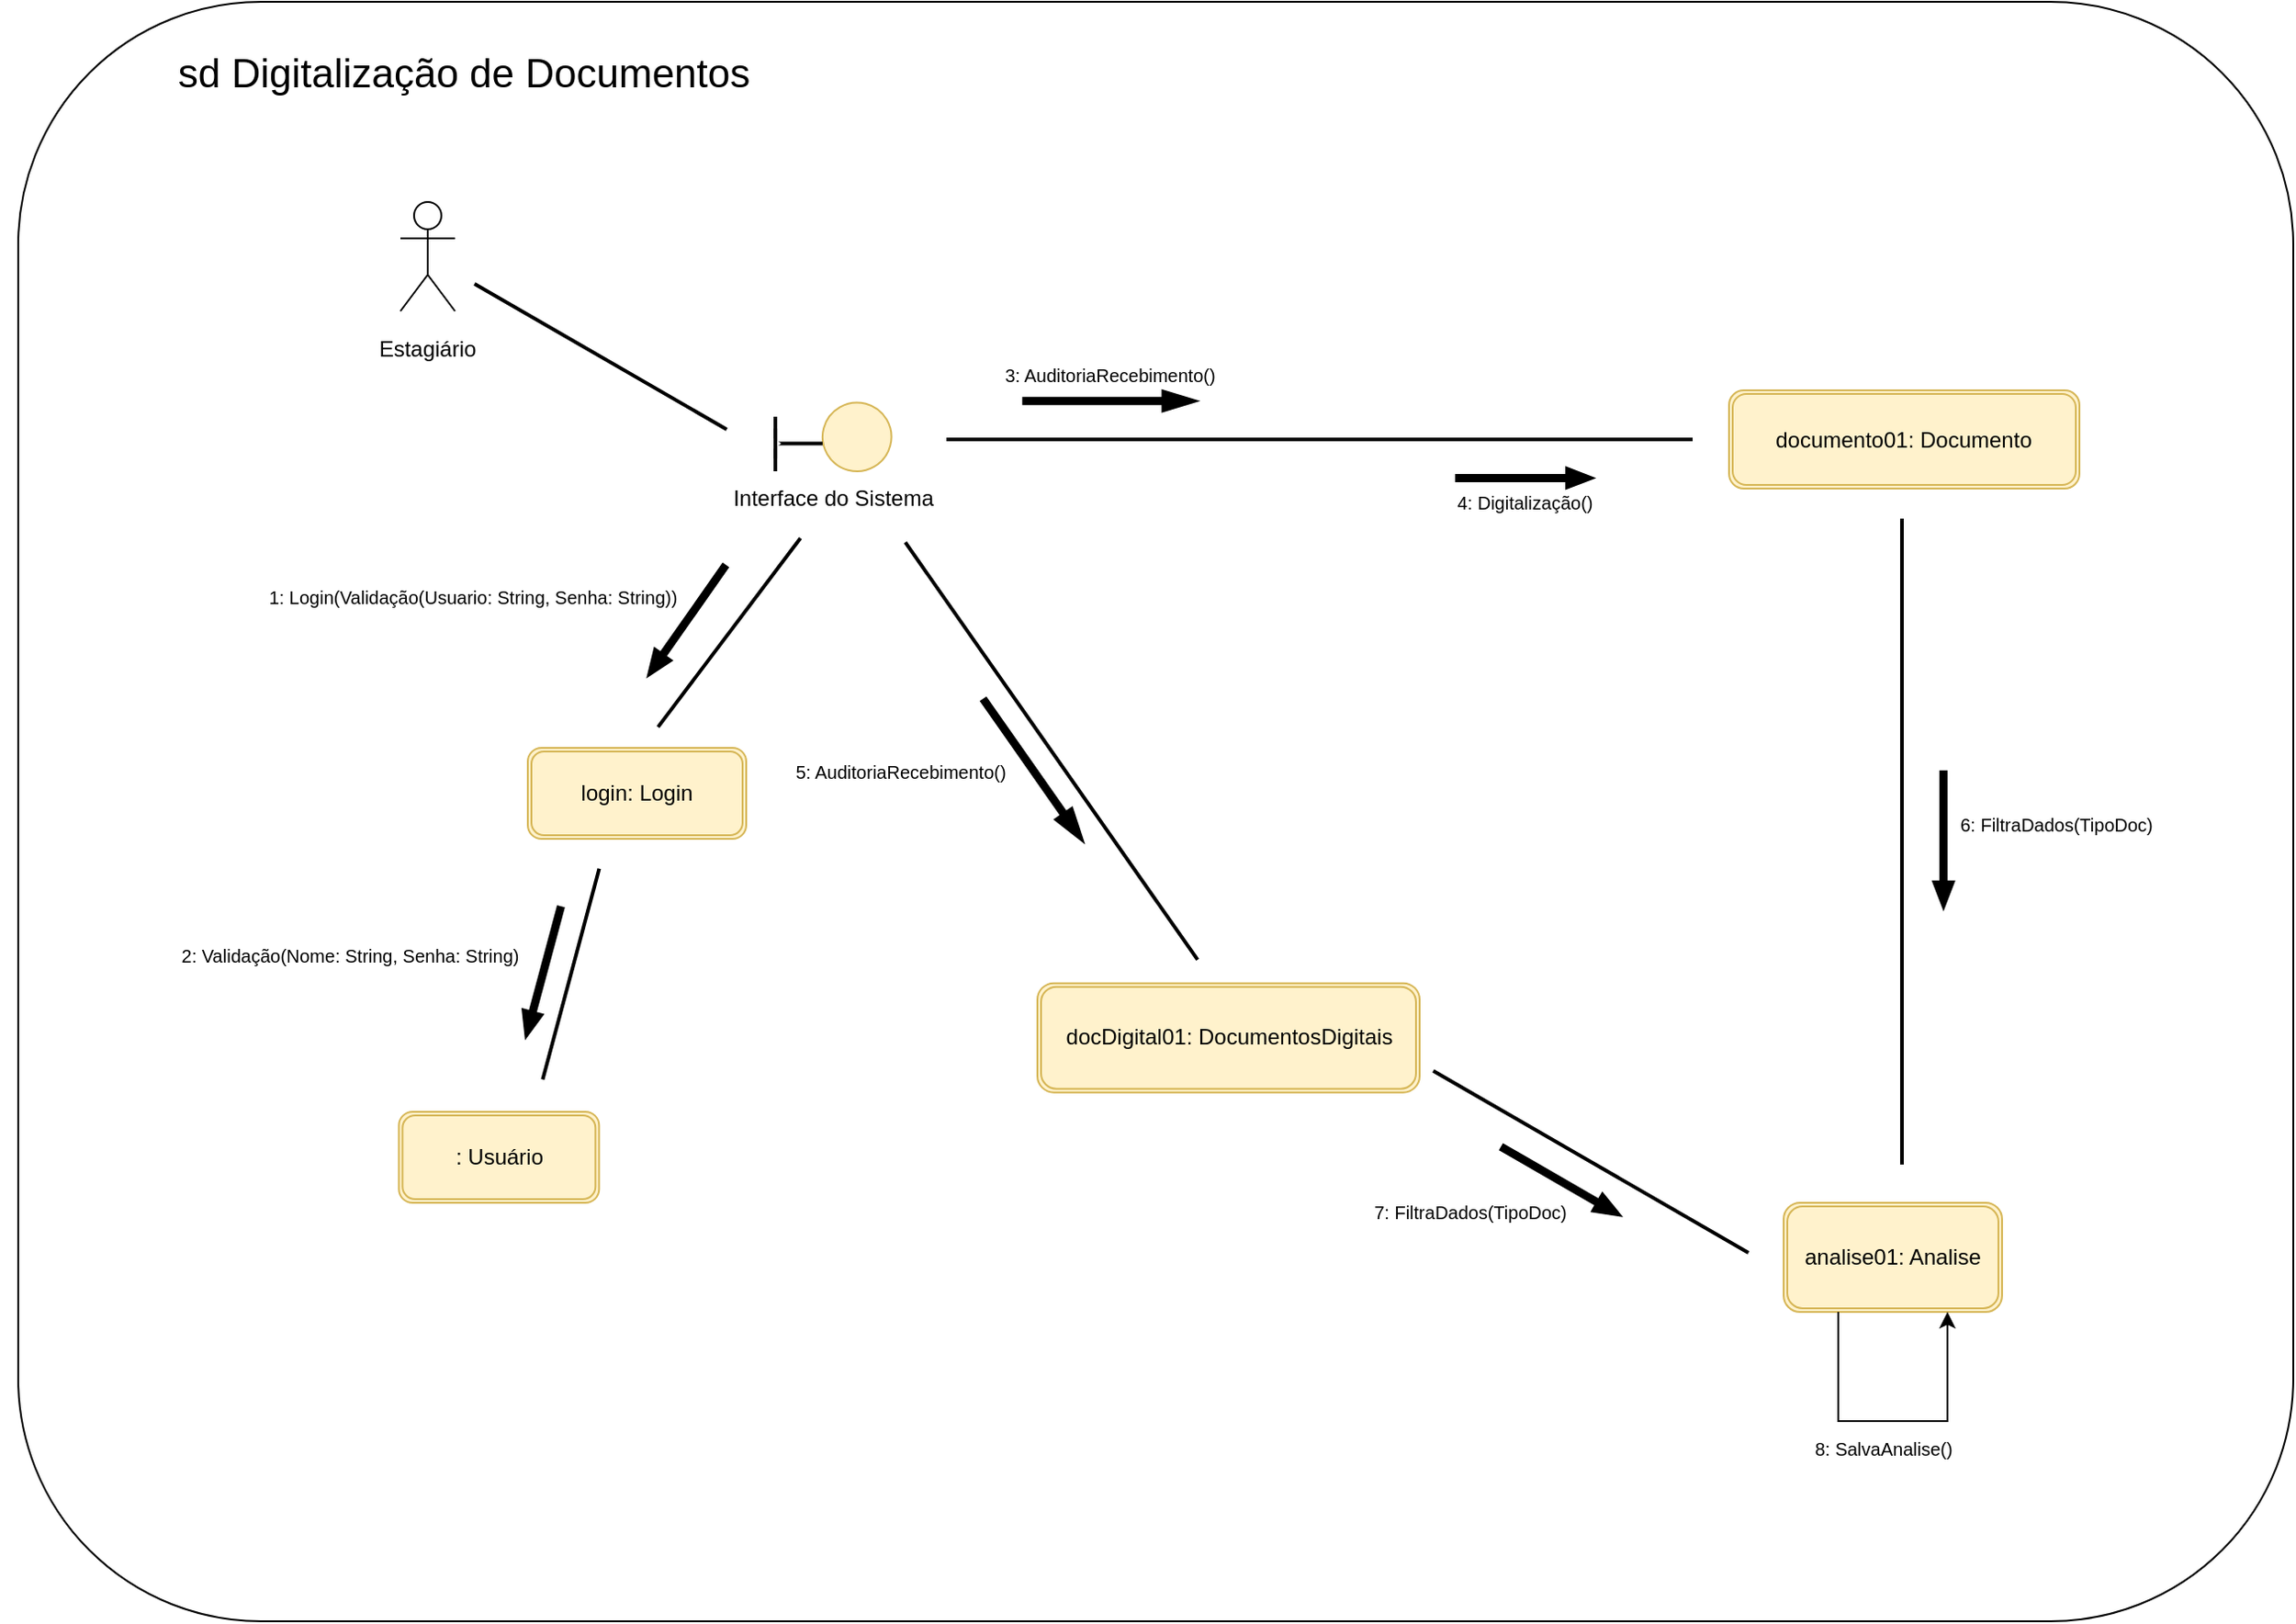<mxfile version="26.2.5">
  <diagram name="Página-1" id="5WRk-0sLS4qg4ajg1GIT">
    <mxGraphModel dx="1190" dy="668" grid="1" gridSize="10" guides="1" tooltips="1" connect="1" arrows="1" fold="1" page="1" pageScale="1" pageWidth="2000" pageHeight="1169" math="0" shadow="0">
      <root>
        <mxCell id="0" />
        <mxCell id="1" parent="0" />
        <mxCell id="EH-H9EYJh7KvwBcmruud-1" value="&lt;span style=&quot;color: rgba(0, 0, 0, 0); font-family: monospace; font-size: 0px; text-align: start; text-wrap-mode: nowrap;&quot;&gt;%3CmxGraphModel%3E%3Croot%3E%3CmxCell%20id%3D%220%22%2F%3E%3CmxCell%20id%3D%221%22%20parent%3D%220%22%2F%3E%3CmxCell%20id%3D%222%22%20value%3D%22analise01%3A%20Analise%22%20style%3D%22text%3Bhtml%3D1%3Balign%3Dcenter%3BverticalAlign%3Dmiddle%3BwhiteSpace%3Dwrap%3Brounded%3D0%3B%22%20vertex%3D%221%22%20parent%3D%221%22%3E%3CmxGeometry%20x%3D%22780%22%20y%3D%22705%22%20width%3D%22100%22%20height%3D%2230%22%20as%3D%22geometry%22%2F%3E%3C%2FmxCell%3E%3C%2Froot%3E%3C%2FmxGraphModel%3E&lt;/span&gt;" style="rounded=1;whiteSpace=wrap;html=1;movable=0;resizable=0;rotatable=0;deletable=0;editable=0;locked=1;connectable=0;" parent="1" vertex="1">
          <mxGeometry x="440" y="100" width="1250" height="890" as="geometry" />
        </mxCell>
        <mxCell id="EH-H9EYJh7KvwBcmruud-4" value="&lt;font style=&quot;font-size: 22px;&quot;&gt;sd Digitalização de Documentos&lt;/font&gt;" style="text;html=1;align=center;verticalAlign=middle;whiteSpace=wrap;rounded=0;" parent="1" vertex="1">
          <mxGeometry x="430" y="100" width="510" height="80" as="geometry" />
        </mxCell>
        <mxCell id="EH-H9EYJh7KvwBcmruud-20" value="" style="group;fillColor=default;rotation=-90;container=0;" parent="1" vertex="1" connectable="0">
          <mxGeometry x="850" y="335.51" width="72.99" height="98.98" as="geometry" />
        </mxCell>
        <mxCell id="EH-H9EYJh7KvwBcmruud-32" value="" style="group" parent="1" vertex="1" connectable="0">
          <mxGeometry x="802.12" y="310" width="127.88" height="96" as="geometry" />
        </mxCell>
        <mxCell id="EH-H9EYJh7KvwBcmruud-23" value="" style="line;strokeWidth=2;direction=south;html=1;" parent="EH-H9EYJh7KvwBcmruud-32" vertex="1">
          <mxGeometry x="50" y="18.01" width="7.85" height="30" as="geometry" />
        </mxCell>
        <mxCell id="EH-H9EYJh7KvwBcmruud-10" value="" style="ellipse;whiteSpace=wrap;html=1;aspect=fixed;rotation=-165;fillColor=#fff2cc;strokeColor=#d6b656;" parent="EH-H9EYJh7KvwBcmruud-32" vertex="1">
          <mxGeometry x="79.853" y="10.236" width="37.778" height="37.778" as="geometry" />
        </mxCell>
        <mxCell id="EH-H9EYJh7KvwBcmruud-22" value="" style="line;strokeWidth=2;html=1;" parent="EH-H9EYJh7KvwBcmruud-32" vertex="1">
          <mxGeometry x="50" y="28.66" width="29.85" height="8.19" as="geometry" />
        </mxCell>
        <mxCell id="EH-H9EYJh7KvwBcmruud-28" value="" style="triangle;whiteSpace=wrap;html=1;rotation=0;strokeColor=none;" parent="EH-H9EYJh7KvwBcmruud-32" vertex="1">
          <mxGeometry x="10" width="47.106" height="65.51" as="geometry" />
        </mxCell>
        <mxCell id="EH-H9EYJh7KvwBcmruud-30" value="" style="line;strokeWidth=2;direction=south;html=1;" parent="EH-H9EYJh7KvwBcmruud-32" vertex="1">
          <mxGeometry x="49.995" y="24.566" width="7.851" height="16.378" as="geometry" />
        </mxCell>
        <mxCell id="1kbBAwena0hOf60dMXHc-7" value="Interface do Sistema" style="text;html=1;align=center;verticalAlign=middle;whiteSpace=wrap;rounded=0;" vertex="1" parent="EH-H9EYJh7KvwBcmruud-32">
          <mxGeometry x="27.88" y="48.01" width="116" height="30" as="geometry" />
        </mxCell>
        <mxCell id="EH-H9EYJh7KvwBcmruud-33" value="" style="shape=singleArrow;direction=west;whiteSpace=wrap;html=1;fillColor=#000000;rotation=-55;" parent="1" vertex="1">
          <mxGeometry x="770" y="434.49" width="74.44" height="11.63" as="geometry" />
        </mxCell>
        <mxCell id="EH-H9EYJh7KvwBcmruud-36" value="" style="group" parent="1" vertex="1" connectable="0">
          <mxGeometry x="710" y="510" width="120" height="50" as="geometry" />
        </mxCell>
        <mxCell id="EH-H9EYJh7KvwBcmruud-34" value="" style="shape=ext;double=1;rounded=1;whiteSpace=wrap;html=1;fillColor=#fff2cc;strokeColor=#d6b656;" parent="EH-H9EYJh7KvwBcmruud-36" vertex="1">
          <mxGeometry x="10" width="120" height="50" as="geometry" />
        </mxCell>
        <mxCell id="EH-H9EYJh7KvwBcmruud-35" value="login: Login" style="text;html=1;align=center;verticalAlign=middle;whiteSpace=wrap;rounded=0;" parent="EH-H9EYJh7KvwBcmruud-36" vertex="1">
          <mxGeometry x="30" y="15.625" width="80" height="18.75" as="geometry" />
        </mxCell>
        <mxCell id="EH-H9EYJh7KvwBcmruud-38" value="" style="group" parent="1" vertex="1" connectable="0">
          <mxGeometry x="640" y="710" width="110" height="50" as="geometry" />
        </mxCell>
        <mxCell id="EH-H9EYJh7KvwBcmruud-39" value="" style="shape=ext;double=1;rounded=1;whiteSpace=wrap;html=1;fillColor=#fff2cc;strokeColor=#d6b656;" parent="EH-H9EYJh7KvwBcmruud-38" vertex="1">
          <mxGeometry x="9.167" width="110.0" height="50" as="geometry" />
        </mxCell>
        <mxCell id="EH-H9EYJh7KvwBcmruud-40" value=": Usuário" style="text;html=1;align=center;verticalAlign=middle;whiteSpace=wrap;rounded=0;" parent="EH-H9EYJh7KvwBcmruud-38" vertex="1">
          <mxGeometry x="27.5" y="15.625" width="73.333" height="18.75" as="geometry" />
        </mxCell>
        <mxCell id="EH-H9EYJh7KvwBcmruud-42" value="" style="group" parent="1" vertex="1" connectable="0">
          <mxGeometry x="1400" y="760" width="130" height="60" as="geometry" />
        </mxCell>
        <mxCell id="EH-H9EYJh7KvwBcmruud-43" value="" style="shape=ext;double=1;rounded=1;whiteSpace=wrap;html=1;fillColor=#fff2cc;strokeColor=#d6b656;" parent="EH-H9EYJh7KvwBcmruud-42" vertex="1">
          <mxGeometry x="10" width="120" height="60" as="geometry" />
        </mxCell>
        <mxCell id="EH-H9EYJh7KvwBcmruud-44" value="analise01: Analise" style="text;html=1;align=center;verticalAlign=middle;whiteSpace=wrap;rounded=0;" parent="EH-H9EYJh7KvwBcmruud-42" vertex="1">
          <mxGeometry x="20" y="18.75" width="100" height="22.5" as="geometry" />
        </mxCell>
        <mxCell id="1kbBAwena0hOf60dMXHc-31" style="edgeStyle=orthogonalEdgeStyle;rounded=0;orthogonalLoop=1;jettySize=auto;html=1;exitX=0.25;exitY=1;exitDx=0;exitDy=0;entryX=0.75;entryY=1;entryDx=0;entryDy=0;" edge="1" parent="EH-H9EYJh7KvwBcmruud-42" source="EH-H9EYJh7KvwBcmruud-43" target="EH-H9EYJh7KvwBcmruud-43">
          <mxGeometry relative="1" as="geometry">
            <Array as="points">
              <mxPoint x="40" y="120" />
              <mxPoint x="100" y="120" />
            </Array>
          </mxGeometry>
        </mxCell>
        <mxCell id="EH-H9EYJh7KvwBcmruud-48" value="" style="group" parent="1" vertex="1" connectable="0">
          <mxGeometry x="1000" y="639.32" width="210" height="60" as="geometry" />
        </mxCell>
        <mxCell id="1kbBAwena0hOf60dMXHc-8" value="" style="group" vertex="1" connectable="0" parent="EH-H9EYJh7KvwBcmruud-48">
          <mxGeometry width="210" height="60" as="geometry" />
        </mxCell>
        <mxCell id="EH-H9EYJh7KvwBcmruud-45" value="" style="shape=ext;double=1;rounded=1;whiteSpace=wrap;html=1;fillColor=#fff2cc;strokeColor=#d6b656;" parent="1kbBAwena0hOf60dMXHc-8" vertex="1">
          <mxGeometry width="210" height="60" as="geometry" />
        </mxCell>
        <mxCell id="EH-H9EYJh7KvwBcmruud-46" value="docDigital01: DocumentosDigitais" style="text;html=1;align=center;verticalAlign=middle;whiteSpace=wrap;rounded=0;" parent="1kbBAwena0hOf60dMXHc-8" vertex="1">
          <mxGeometry x="13.696" y="18.75" width="182.609" height="22.5" as="geometry" />
        </mxCell>
        <mxCell id="EH-H9EYJh7KvwBcmruud-49" value="" style="group" parent="1" vertex="1" connectable="0">
          <mxGeometry x="1380" y="313.51" width="210" height="54" as="geometry" />
        </mxCell>
        <mxCell id="1kbBAwena0hOf60dMXHc-9" value="" style="group" vertex="1" connectable="0" parent="EH-H9EYJh7KvwBcmruud-49">
          <mxGeometry width="192.5" height="54" as="geometry" />
        </mxCell>
        <mxCell id="EH-H9EYJh7KvwBcmruud-50" value="" style="shape=ext;double=1;rounded=1;whiteSpace=wrap;html=1;fillColor=#fff2cc;strokeColor=#d6b656;" parent="1kbBAwena0hOf60dMXHc-9" vertex="1">
          <mxGeometry width="192.5" height="54" as="geometry" />
        </mxCell>
        <mxCell id="EH-H9EYJh7KvwBcmruud-51" value="documento01: Documento" style="text;html=1;align=center;verticalAlign=middle;whiteSpace=wrap;rounded=0;" parent="1kbBAwena0hOf60dMXHc-9" vertex="1">
          <mxGeometry x="13.125" y="16.875" width="166.25" height="20.25" as="geometry" />
        </mxCell>
        <mxCell id="1kbBAwena0hOf60dMXHc-3" value="" style="group" vertex="1" connectable="0" parent="1">
          <mxGeometry x="605" y="210" width="120" height="125.51" as="geometry" />
        </mxCell>
        <mxCell id="EH-H9EYJh7KvwBcmruud-5" value="Actor" style="shape=umlActor;verticalLabelPosition=bottom;verticalAlign=top;html=1;outlineConnect=0;" parent="1kbBAwena0hOf60dMXHc-3" vertex="1">
          <mxGeometry x="45" width="30" height="60" as="geometry" />
        </mxCell>
        <mxCell id="EH-H9EYJh7KvwBcmruud-8" value="" style="rounded=0;whiteSpace=wrap;html=1;strokeColor=none;" parent="1kbBAwena0hOf60dMXHc-3" vertex="1">
          <mxGeometry y="65.51" width="120" height="60" as="geometry" />
        </mxCell>
        <mxCell id="EH-H9EYJh7KvwBcmruud-9" value="Estagiário" style="text;html=1;align=center;verticalAlign=middle;whiteSpace=wrap;rounded=0;" parent="1kbBAwena0hOf60dMXHc-3" vertex="1">
          <mxGeometry x="30" y="65.51" width="60" height="30" as="geometry" />
        </mxCell>
        <mxCell id="1kbBAwena0hOf60dMXHc-4" value="" style="line;strokeWidth=2;html=1;rotation=30;" vertex="1" parent="1">
          <mxGeometry x="680" y="290" width="160" height="10" as="geometry" />
        </mxCell>
        <mxCell id="1kbBAwena0hOf60dMXHc-10" value="" style="line;strokeWidth=2;html=1;rotation=-233;" vertex="1" parent="1">
          <mxGeometry x="765.68" y="441.63" width="130" height="10" as="geometry" />
        </mxCell>
        <mxCell id="1kbBAwena0hOf60dMXHc-18" value="" style="shape=singleArrow;direction=west;whiteSpace=wrap;html=1;fillColor=#000000;rotation=-75;" vertex="1" parent="1">
          <mxGeometry x="691.24" y="627.69" width="74.44" height="11.63" as="geometry" />
        </mxCell>
        <mxCell id="1kbBAwena0hOf60dMXHc-19" value="" style="line;strokeWidth=2;html=1;rotation=-255;" vertex="1" parent="1">
          <mxGeometry x="683.71" y="629.32" width="120" height="10" as="geometry" />
        </mxCell>
        <mxCell id="1kbBAwena0hOf60dMXHc-20" value="" style="shape=singleArrow;direction=west;whiteSpace=wrap;html=1;fillColor=#000000;rotation=-180;" vertex="1" parent="1">
          <mxGeometry x="992.16" y="313.51" width="95.68" height="11.63" as="geometry" />
        </mxCell>
        <mxCell id="1kbBAwena0hOf60dMXHc-21" value="" style="line;strokeWidth=2;html=1;rotation=-180;" vertex="1" parent="1">
          <mxGeometry x="950" y="335.51" width="410" height="10" as="geometry" />
        </mxCell>
        <mxCell id="1kbBAwena0hOf60dMXHc-22" value="" style="shape=singleArrow;direction=west;whiteSpace=wrap;html=1;fillColor=#000000;rotation=-180;" vertex="1" parent="1">
          <mxGeometry x="1230" y="355.88" width="75.68" height="11.63" as="geometry" />
        </mxCell>
        <mxCell id="1kbBAwena0hOf60dMXHc-25" value="" style="line;strokeWidth=2;html=1;rotation=-125;" vertex="1" parent="1">
          <mxGeometry x="867.72" y="506.76" width="280" height="10" as="geometry" />
        </mxCell>
        <mxCell id="1kbBAwena0hOf60dMXHc-26" value="" style="shape=singleArrow;direction=west;whiteSpace=wrap;html=1;fillColor=#000000;rotation=-90;" vertex="1" parent="1">
          <mxGeometry x="1460" y="554.87" width="75.68" height="11.63" as="geometry" />
        </mxCell>
        <mxCell id="1kbBAwena0hOf60dMXHc-27" value="" style="line;strokeWidth=2;html=1;rotation=-90;" vertex="1" parent="1">
          <mxGeometry x="1297.5" y="556.5" width="355" height="10" as="geometry" />
        </mxCell>
        <mxCell id="1kbBAwena0hOf60dMXHc-28" value="" style="shape=singleArrow;direction=west;whiteSpace=wrap;html=1;fillColor=#000000;rotation=-150;" vertex="1" parent="1">
          <mxGeometry x="1250" y="742.5" width="75.68" height="11.63" as="geometry" />
        </mxCell>
        <mxCell id="1kbBAwena0hOf60dMXHc-29" value="" style="line;strokeWidth=2;html=1;rotation=-150;" vertex="1" parent="1">
          <mxGeometry x="1204.07" y="732.5" width="200" height="10" as="geometry" />
        </mxCell>
        <mxCell id="1kbBAwena0hOf60dMXHc-32" value="&lt;font style=&quot;font-size: 10px;&quot;&gt;1: Login(Validação(Usuario: String, Senha: String))&lt;/font&gt;" style="text;html=1;align=center;verticalAlign=middle;whiteSpace=wrap;rounded=0;" vertex="1" parent="1">
          <mxGeometry x="570" y="411.63" width="240" height="30" as="geometry" />
        </mxCell>
        <mxCell id="1kbBAwena0hOf60dMXHc-33" value="&lt;font style=&quot;font-size: 10px;&quot;&gt;2: Validação(Nome: String, Senha: String)&lt;/font&gt;" style="text;html=1;align=center;verticalAlign=middle;whiteSpace=wrap;rounded=0;" vertex="1" parent="1">
          <mxGeometry x="520" y="609.32" width="205" height="30" as="geometry" />
        </mxCell>
        <mxCell id="1kbBAwena0hOf60dMXHc-34" value="&lt;font style=&quot;font-size: 10px;&quot;&gt;3: AuditoriaRecebimento()&lt;/font&gt;" style="text;html=1;align=center;verticalAlign=middle;whiteSpace=wrap;rounded=0;" vertex="1" parent="1">
          <mxGeometry x="950" y="290" width="180" height="30" as="geometry" />
        </mxCell>
        <mxCell id="1kbBAwena0hOf60dMXHc-35" value="" style="shape=singleArrow;direction=west;whiteSpace=wrap;html=1;fillColor=#000000;rotation=-125;" vertex="1" parent="1">
          <mxGeometry x="950.0" y="516.76" width="95.68" height="11.63" as="geometry" />
        </mxCell>
        <mxCell id="1kbBAwena0hOf60dMXHc-36" value="&lt;font style=&quot;font-size: 10px;&quot;&gt;5: AuditoriaRecebimento()&lt;/font&gt;" style="text;html=1;align=center;verticalAlign=middle;whiteSpace=wrap;rounded=0;" vertex="1" parent="1">
          <mxGeometry x="850" y="510" width="150" height="26.5" as="geometry" />
        </mxCell>
        <mxCell id="1kbBAwena0hOf60dMXHc-38" value="&lt;font style=&quot;font-size: 10px;&quot;&gt;4: Digitalização()&lt;/font&gt;" style="text;html=1;align=center;verticalAlign=middle;whiteSpace=wrap;rounded=0;" vertex="1" parent="1">
          <mxGeometry x="1177.84" y="360" width="180" height="30" as="geometry" />
        </mxCell>
        <mxCell id="1kbBAwena0hOf60dMXHc-39" value="&lt;font style=&quot;font-size: 10px;&quot;&gt;6: FiltraDados(TipoDoc)&lt;/font&gt;" style="text;html=1;align=center;verticalAlign=middle;whiteSpace=wrap;rounded=0;" vertex="1" parent="1">
          <mxGeometry x="1470" y="536.5" width="180" height="30" as="geometry" />
        </mxCell>
        <mxCell id="1kbBAwena0hOf60dMXHc-40" value="&lt;font style=&quot;font-size: 10px;&quot;&gt;7: FiltraDados(TipoDoc)&lt;/font&gt;" style="text;html=1;align=center;verticalAlign=middle;whiteSpace=wrap;rounded=0;" vertex="1" parent="1">
          <mxGeometry x="1147.72" y="750" width="180" height="30" as="geometry" />
        </mxCell>
        <mxCell id="1kbBAwena0hOf60dMXHc-41" value="&lt;font style=&quot;font-size: 10px;&quot;&gt;8: SalvaAnalise()&lt;/font&gt;" style="text;html=1;align=center;verticalAlign=middle;whiteSpace=wrap;rounded=0;" vertex="1" parent="1">
          <mxGeometry x="1375" y="880" width="180" height="30" as="geometry" />
        </mxCell>
      </root>
    </mxGraphModel>
  </diagram>
</mxfile>
